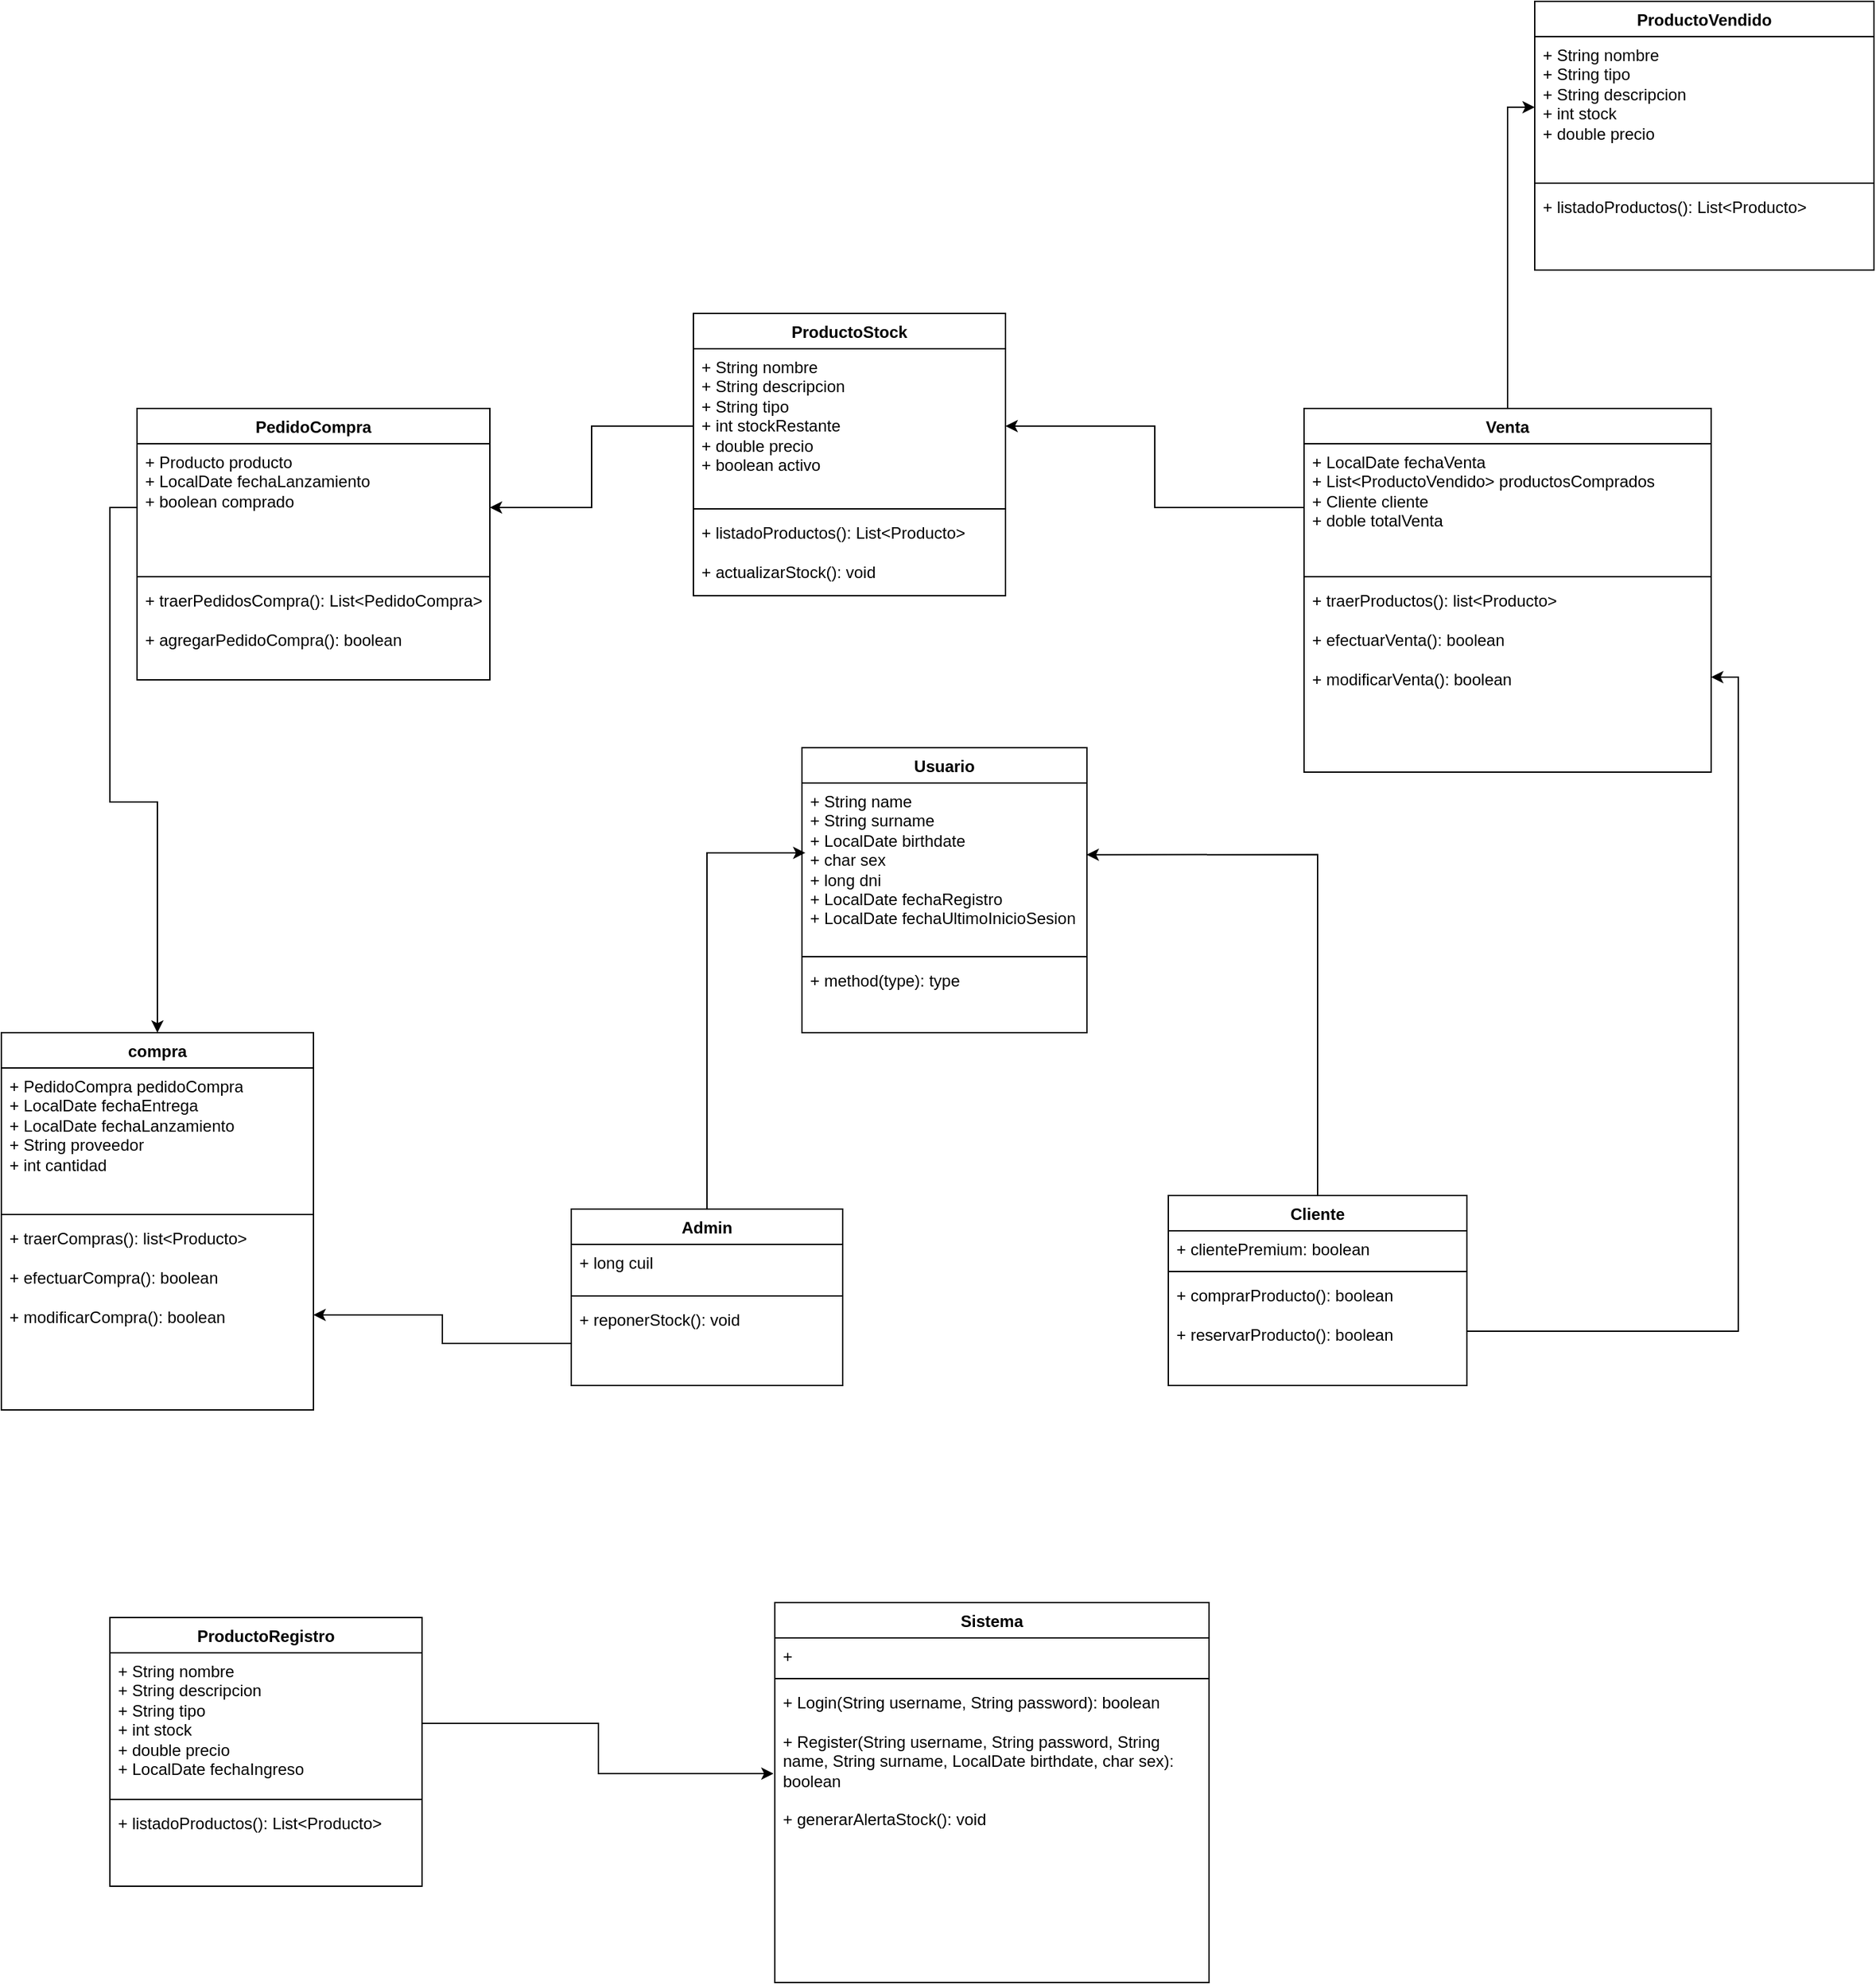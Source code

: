 <mxfile version="24.4.0" type="device">
  <diagram name="Page-1" id="HmrVY4wE8MMxxRCcKY9m">
    <mxGraphModel dx="2441" dy="1794" grid="1" gridSize="10" guides="1" tooltips="1" connect="1" arrows="1" fold="1" page="1" pageScale="1" pageWidth="850" pageHeight="1100" math="0" shadow="0">
      <root>
        <mxCell id="0" />
        <mxCell id="1" parent="0" />
        <mxCell id="4ks3OBhqP0gUzXqVrc_B-1" value="ProductoStock" style="swimlane;fontStyle=1;align=center;verticalAlign=top;childLayout=stackLayout;horizontal=1;startSize=26;horizontalStack=0;resizeParent=1;resizeParentMax=0;resizeLast=0;collapsible=1;marginBottom=0;whiteSpace=wrap;html=1;" vertex="1" parent="1">
          <mxGeometry x="270" y="-250" width="230" height="208" as="geometry" />
        </mxCell>
        <mxCell id="4ks3OBhqP0gUzXqVrc_B-2" value="+ String nombre&lt;div&gt;+ String descripcion&lt;/div&gt;&lt;div&gt;+ String tipo&lt;/div&gt;&lt;div&gt;+ int stockRestante&lt;/div&gt;&lt;div&gt;+ double precio&lt;/div&gt;&lt;div&gt;+ boolean activo&lt;/div&gt;" style="text;strokeColor=none;fillColor=none;align=left;verticalAlign=top;spacingLeft=4;spacingRight=4;overflow=hidden;rotatable=0;points=[[0,0.5],[1,0.5]];portConstraint=eastwest;whiteSpace=wrap;html=1;" vertex="1" parent="4ks3OBhqP0gUzXqVrc_B-1">
          <mxGeometry y="26" width="230" height="114" as="geometry" />
        </mxCell>
        <mxCell id="4ks3OBhqP0gUzXqVrc_B-3" value="" style="line;strokeWidth=1;fillColor=none;align=left;verticalAlign=middle;spacingTop=-1;spacingLeft=3;spacingRight=3;rotatable=0;labelPosition=right;points=[];portConstraint=eastwest;strokeColor=inherit;" vertex="1" parent="4ks3OBhqP0gUzXqVrc_B-1">
          <mxGeometry y="140" width="230" height="8" as="geometry" />
        </mxCell>
        <mxCell id="4ks3OBhqP0gUzXqVrc_B-4" value="+ listadoProductos(): List&amp;lt;Producto&amp;gt;&lt;div&gt;&lt;br&gt;&lt;/div&gt;&lt;div&gt;+ actualizarStock(): void&amp;nbsp;&lt;/div&gt;" style="text;strokeColor=none;fillColor=none;align=left;verticalAlign=top;spacingLeft=4;spacingRight=4;overflow=hidden;rotatable=0;points=[[0,0.5],[1,0.5]];portConstraint=eastwest;whiteSpace=wrap;html=1;" vertex="1" parent="4ks3OBhqP0gUzXqVrc_B-1">
          <mxGeometry y="148" width="230" height="60" as="geometry" />
        </mxCell>
        <mxCell id="4ks3OBhqP0gUzXqVrc_B-5" value="Usuario" style="swimlane;fontStyle=1;align=center;verticalAlign=top;childLayout=stackLayout;horizontal=1;startSize=26;horizontalStack=0;resizeParent=1;resizeParentMax=0;resizeLast=0;collapsible=1;marginBottom=0;whiteSpace=wrap;html=1;" vertex="1" parent="1">
          <mxGeometry x="350" y="70" width="210" height="210" as="geometry" />
        </mxCell>
        <mxCell id="4ks3OBhqP0gUzXqVrc_B-6" value="+ String name&lt;div&gt;+ String surname&lt;/div&gt;&lt;div&gt;+ LocalDate birthdate&lt;/div&gt;&lt;div&gt;+ char sex&lt;/div&gt;&lt;div&gt;+ long dni&lt;/div&gt;&lt;div&gt;+ LocalDate fechaRegistro&lt;/div&gt;&lt;div&gt;+ LocalDate fechaUltimoInicioSesion&lt;/div&gt;" style="text;strokeColor=none;fillColor=none;align=left;verticalAlign=top;spacingLeft=4;spacingRight=4;overflow=hidden;rotatable=0;points=[[0,0.5],[1,0.5]];portConstraint=eastwest;whiteSpace=wrap;html=1;" vertex="1" parent="4ks3OBhqP0gUzXqVrc_B-5">
          <mxGeometry y="26" width="210" height="124" as="geometry" />
        </mxCell>
        <mxCell id="4ks3OBhqP0gUzXqVrc_B-7" value="" style="line;strokeWidth=1;fillColor=none;align=left;verticalAlign=middle;spacingTop=-1;spacingLeft=3;spacingRight=3;rotatable=0;labelPosition=right;points=[];portConstraint=eastwest;strokeColor=inherit;" vertex="1" parent="4ks3OBhqP0gUzXqVrc_B-5">
          <mxGeometry y="150" width="210" height="8" as="geometry" />
        </mxCell>
        <mxCell id="4ks3OBhqP0gUzXqVrc_B-8" value="+ method(type): type" style="text;strokeColor=none;fillColor=none;align=left;verticalAlign=top;spacingLeft=4;spacingRight=4;overflow=hidden;rotatable=0;points=[[0,0.5],[1,0.5]];portConstraint=eastwest;whiteSpace=wrap;html=1;" vertex="1" parent="4ks3OBhqP0gUzXqVrc_B-5">
          <mxGeometry y="158" width="210" height="52" as="geometry" />
        </mxCell>
        <mxCell id="4ks3OBhqP0gUzXqVrc_B-9" value="Admin" style="swimlane;fontStyle=1;align=center;verticalAlign=top;childLayout=stackLayout;horizontal=1;startSize=26;horizontalStack=0;resizeParent=1;resizeParentMax=0;resizeLast=0;collapsible=1;marginBottom=0;whiteSpace=wrap;html=1;" vertex="1" parent="1">
          <mxGeometry x="180" y="410" width="200" height="130" as="geometry" />
        </mxCell>
        <mxCell id="4ks3OBhqP0gUzXqVrc_B-10" value="+ long cuil&lt;div&gt;&lt;br&gt;&lt;/div&gt;" style="text;strokeColor=none;fillColor=none;align=left;verticalAlign=top;spacingLeft=4;spacingRight=4;overflow=hidden;rotatable=0;points=[[0,0.5],[1,0.5]];portConstraint=eastwest;whiteSpace=wrap;html=1;" vertex="1" parent="4ks3OBhqP0gUzXqVrc_B-9">
          <mxGeometry y="26" width="200" height="34" as="geometry" />
        </mxCell>
        <mxCell id="4ks3OBhqP0gUzXqVrc_B-11" value="" style="line;strokeWidth=1;fillColor=none;align=left;verticalAlign=middle;spacingTop=-1;spacingLeft=3;spacingRight=3;rotatable=0;labelPosition=right;points=[];portConstraint=eastwest;strokeColor=inherit;" vertex="1" parent="4ks3OBhqP0gUzXqVrc_B-9">
          <mxGeometry y="60" width="200" height="8" as="geometry" />
        </mxCell>
        <mxCell id="4ks3OBhqP0gUzXqVrc_B-12" value="+ reponerStock(): void" style="text;strokeColor=none;fillColor=none;align=left;verticalAlign=top;spacingLeft=4;spacingRight=4;overflow=hidden;rotatable=0;points=[[0,0.5],[1,0.5]];portConstraint=eastwest;whiteSpace=wrap;html=1;" vertex="1" parent="4ks3OBhqP0gUzXqVrc_B-9">
          <mxGeometry y="68" width="200" height="62" as="geometry" />
        </mxCell>
        <mxCell id="4ks3OBhqP0gUzXqVrc_B-72" style="edgeStyle=orthogonalEdgeStyle;rounded=0;orthogonalLoop=1;jettySize=auto;html=1;entryX=0;entryY=0.5;entryDx=0;entryDy=0;" edge="1" parent="1" source="4ks3OBhqP0gUzXqVrc_B-13" target="4ks3OBhqP0gUzXqVrc_B-69">
          <mxGeometry relative="1" as="geometry" />
        </mxCell>
        <mxCell id="4ks3OBhqP0gUzXqVrc_B-13" value="Venta" style="swimlane;fontStyle=1;align=center;verticalAlign=top;childLayout=stackLayout;horizontal=1;startSize=26;horizontalStack=0;resizeParent=1;resizeParentMax=0;resizeLast=0;collapsible=1;marginBottom=0;whiteSpace=wrap;html=1;" vertex="1" parent="1">
          <mxGeometry x="720" y="-180" width="300" height="268" as="geometry" />
        </mxCell>
        <mxCell id="4ks3OBhqP0gUzXqVrc_B-14" value="+ LocalDate fechaVenta&lt;div&gt;+ List&amp;lt;ProductoVendido&amp;gt; productosComprados&lt;/div&gt;&lt;div&gt;+ Cliente cliente&lt;/div&gt;&lt;div&gt;+ doble totalVenta&lt;/div&gt;&lt;div&gt;&lt;br&gt;&lt;/div&gt;" style="text;strokeColor=none;fillColor=none;align=left;verticalAlign=top;spacingLeft=4;spacingRight=4;overflow=hidden;rotatable=0;points=[[0,0.5],[1,0.5]];portConstraint=eastwest;whiteSpace=wrap;html=1;" vertex="1" parent="4ks3OBhqP0gUzXqVrc_B-13">
          <mxGeometry y="26" width="300" height="94" as="geometry" />
        </mxCell>
        <mxCell id="4ks3OBhqP0gUzXqVrc_B-15" value="" style="line;strokeWidth=1;fillColor=none;align=left;verticalAlign=middle;spacingTop=-1;spacingLeft=3;spacingRight=3;rotatable=0;labelPosition=right;points=[];portConstraint=eastwest;strokeColor=inherit;" vertex="1" parent="4ks3OBhqP0gUzXqVrc_B-13">
          <mxGeometry y="120" width="300" height="8" as="geometry" />
        </mxCell>
        <mxCell id="4ks3OBhqP0gUzXqVrc_B-16" value="+ traerProductos(): list&amp;lt;Producto&amp;gt;&lt;div&gt;&lt;br&gt;&lt;/div&gt;&lt;div&gt;+ efectuarVenta(): boolean&lt;/div&gt;&lt;div&gt;&lt;br&gt;&lt;/div&gt;&lt;div&gt;+ modificarVenta(): boolean&lt;/div&gt;" style="text;strokeColor=none;fillColor=none;align=left;verticalAlign=top;spacingLeft=4;spacingRight=4;overflow=hidden;rotatable=0;points=[[0,0.5],[1,0.5]];portConstraint=eastwest;whiteSpace=wrap;html=1;" vertex="1" parent="4ks3OBhqP0gUzXqVrc_B-13">
          <mxGeometry y="128" width="300" height="140" as="geometry" />
        </mxCell>
        <mxCell id="4ks3OBhqP0gUzXqVrc_B-25" value="Cliente" style="swimlane;fontStyle=1;align=center;verticalAlign=top;childLayout=stackLayout;horizontal=1;startSize=26;horizontalStack=0;resizeParent=1;resizeParentMax=0;resizeLast=0;collapsible=1;marginBottom=0;whiteSpace=wrap;html=1;" vertex="1" parent="1">
          <mxGeometry x="620" y="400" width="220" height="140" as="geometry" />
        </mxCell>
        <mxCell id="4ks3OBhqP0gUzXqVrc_B-26" value="+ clientePremium: boolean" style="text;strokeColor=none;fillColor=none;align=left;verticalAlign=top;spacingLeft=4;spacingRight=4;overflow=hidden;rotatable=0;points=[[0,0.5],[1,0.5]];portConstraint=eastwest;whiteSpace=wrap;html=1;" vertex="1" parent="4ks3OBhqP0gUzXqVrc_B-25">
          <mxGeometry y="26" width="220" height="26" as="geometry" />
        </mxCell>
        <mxCell id="4ks3OBhqP0gUzXqVrc_B-27" value="" style="line;strokeWidth=1;fillColor=none;align=left;verticalAlign=middle;spacingTop=-1;spacingLeft=3;spacingRight=3;rotatable=0;labelPosition=right;points=[];portConstraint=eastwest;strokeColor=inherit;" vertex="1" parent="4ks3OBhqP0gUzXqVrc_B-25">
          <mxGeometry y="52" width="220" height="8" as="geometry" />
        </mxCell>
        <mxCell id="4ks3OBhqP0gUzXqVrc_B-28" value="+ comprarProducto(): boolean&lt;div&gt;&lt;br&gt;&lt;div&gt;+ reservarProducto(): boolean&lt;/div&gt;&lt;/div&gt;" style="text;strokeColor=none;fillColor=none;align=left;verticalAlign=top;spacingLeft=4;spacingRight=4;overflow=hidden;rotatable=0;points=[[0,0.5],[1,0.5]];portConstraint=eastwest;whiteSpace=wrap;html=1;" vertex="1" parent="4ks3OBhqP0gUzXqVrc_B-25">
          <mxGeometry y="60" width="220" height="80" as="geometry" />
        </mxCell>
        <mxCell id="4ks3OBhqP0gUzXqVrc_B-29" value="PedidoCompra" style="swimlane;fontStyle=1;align=center;verticalAlign=top;childLayout=stackLayout;horizontal=1;startSize=26;horizontalStack=0;resizeParent=1;resizeParentMax=0;resizeLast=0;collapsible=1;marginBottom=0;whiteSpace=wrap;html=1;" vertex="1" parent="1">
          <mxGeometry x="-140" y="-180" width="260" height="200" as="geometry" />
        </mxCell>
        <mxCell id="4ks3OBhqP0gUzXqVrc_B-30" value="&lt;div&gt;+ Producto producto&lt;/div&gt;&lt;div&gt;+ LocalDate fechaLanzamiento&lt;/div&gt;&lt;div&gt;+ boolean comprado&lt;/div&gt;" style="text;strokeColor=none;fillColor=none;align=left;verticalAlign=top;spacingLeft=4;spacingRight=4;overflow=hidden;rotatable=0;points=[[0,0.5],[1,0.5]];portConstraint=eastwest;whiteSpace=wrap;html=1;" vertex="1" parent="4ks3OBhqP0gUzXqVrc_B-29">
          <mxGeometry y="26" width="260" height="94" as="geometry" />
        </mxCell>
        <mxCell id="4ks3OBhqP0gUzXqVrc_B-31" value="" style="line;strokeWidth=1;fillColor=none;align=left;verticalAlign=middle;spacingTop=-1;spacingLeft=3;spacingRight=3;rotatable=0;labelPosition=right;points=[];portConstraint=eastwest;strokeColor=inherit;" vertex="1" parent="4ks3OBhqP0gUzXqVrc_B-29">
          <mxGeometry y="120" width="260" height="8" as="geometry" />
        </mxCell>
        <mxCell id="4ks3OBhqP0gUzXqVrc_B-32" value="&lt;div&gt;+ traerPedidosCompra(): List&amp;lt;PedidoCompra&amp;gt;&lt;/div&gt;&lt;div&gt;&lt;br&gt;&lt;/div&gt;+ agregarPedidoCompra(): boolean" style="text;strokeColor=none;fillColor=none;align=left;verticalAlign=top;spacingLeft=4;spacingRight=4;overflow=hidden;rotatable=0;points=[[0,0.5],[1,0.5]];portConstraint=eastwest;whiteSpace=wrap;html=1;" vertex="1" parent="4ks3OBhqP0gUzXqVrc_B-29">
          <mxGeometry y="128" width="260" height="72" as="geometry" />
        </mxCell>
        <mxCell id="4ks3OBhqP0gUzXqVrc_B-33" value="Sistema" style="swimlane;fontStyle=1;align=center;verticalAlign=top;childLayout=stackLayout;horizontal=1;startSize=26;horizontalStack=0;resizeParent=1;resizeParentMax=0;resizeLast=0;collapsible=1;marginBottom=0;whiteSpace=wrap;html=1;" vertex="1" parent="1">
          <mxGeometry x="330" y="700" width="320" height="280" as="geometry" />
        </mxCell>
        <mxCell id="4ks3OBhqP0gUzXqVrc_B-34" value="+&amp;nbsp;" style="text;strokeColor=none;fillColor=none;align=left;verticalAlign=top;spacingLeft=4;spacingRight=4;overflow=hidden;rotatable=0;points=[[0,0.5],[1,0.5]];portConstraint=eastwest;whiteSpace=wrap;html=1;" vertex="1" parent="4ks3OBhqP0gUzXqVrc_B-33">
          <mxGeometry y="26" width="320" height="26" as="geometry" />
        </mxCell>
        <mxCell id="4ks3OBhqP0gUzXqVrc_B-35" value="" style="line;strokeWidth=1;fillColor=none;align=left;verticalAlign=middle;spacingTop=-1;spacingLeft=3;spacingRight=3;rotatable=0;labelPosition=right;points=[];portConstraint=eastwest;strokeColor=inherit;" vertex="1" parent="4ks3OBhqP0gUzXqVrc_B-33">
          <mxGeometry y="52" width="320" height="8" as="geometry" />
        </mxCell>
        <mxCell id="4ks3OBhqP0gUzXqVrc_B-36" value="+ Login(String username, String password): boolean&lt;div&gt;&lt;br&gt;&lt;/div&gt;&lt;div&gt;+ Register(String username, String password, String name, String surname, LocalDate birthdate, char sex): boolean&lt;/div&gt;&lt;div&gt;&lt;br&gt;&lt;/div&gt;&lt;div&gt;+ generarAlertaStock(): void&lt;/div&gt;" style="text;strokeColor=none;fillColor=none;align=left;verticalAlign=top;spacingLeft=4;spacingRight=4;overflow=hidden;rotatable=0;points=[[0,0.5],[1,0.5]];portConstraint=eastwest;whiteSpace=wrap;html=1;" vertex="1" parent="4ks3OBhqP0gUzXqVrc_B-33">
          <mxGeometry y="60" width="320" height="220" as="geometry" />
        </mxCell>
        <mxCell id="4ks3OBhqP0gUzXqVrc_B-51" value="compra" style="swimlane;fontStyle=1;align=center;verticalAlign=top;childLayout=stackLayout;horizontal=1;startSize=26;horizontalStack=0;resizeParent=1;resizeParentMax=0;resizeLast=0;collapsible=1;marginBottom=0;whiteSpace=wrap;html=1;" vertex="1" parent="1">
          <mxGeometry x="-240" y="280" width="230" height="278" as="geometry" />
        </mxCell>
        <mxCell id="4ks3OBhqP0gUzXqVrc_B-52" value="+ PedidoCompra pedidoCompra&lt;div&gt;+ LocalDate fechaEntrega&lt;/div&gt;&lt;div&gt;+ LocalDate fechaLanzamiento&lt;/div&gt;&lt;div&gt;+ String proveedor&lt;/div&gt;&lt;div&gt;+ int cantidad&lt;/div&gt;" style="text;strokeColor=none;fillColor=none;align=left;verticalAlign=top;spacingLeft=4;spacingRight=4;overflow=hidden;rotatable=0;points=[[0,0.5],[1,0.5]];portConstraint=eastwest;whiteSpace=wrap;html=1;" vertex="1" parent="4ks3OBhqP0gUzXqVrc_B-51">
          <mxGeometry y="26" width="230" height="104" as="geometry" />
        </mxCell>
        <mxCell id="4ks3OBhqP0gUzXqVrc_B-53" value="" style="line;strokeWidth=1;fillColor=none;align=left;verticalAlign=middle;spacingTop=-1;spacingLeft=3;spacingRight=3;rotatable=0;labelPosition=right;points=[];portConstraint=eastwest;strokeColor=inherit;" vertex="1" parent="4ks3OBhqP0gUzXqVrc_B-51">
          <mxGeometry y="130" width="230" height="8" as="geometry" />
        </mxCell>
        <mxCell id="4ks3OBhqP0gUzXqVrc_B-54" value="+ traerCompras(): list&amp;lt;Producto&amp;gt;&lt;div&gt;&lt;br&gt;&lt;/div&gt;&lt;div&gt;+ efectuarCompra(): boolean&lt;/div&gt;&lt;div&gt;&lt;br&gt;&lt;/div&gt;&lt;div&gt;+ modificarCompra(): boolean&lt;/div&gt;" style="text;strokeColor=none;fillColor=none;align=left;verticalAlign=top;spacingLeft=4;spacingRight=4;overflow=hidden;rotatable=0;points=[[0,0.5],[1,0.5]];portConstraint=eastwest;whiteSpace=wrap;html=1;" vertex="1" parent="4ks3OBhqP0gUzXqVrc_B-51">
          <mxGeometry y="138" width="230" height="140" as="geometry" />
        </mxCell>
        <mxCell id="4ks3OBhqP0gUzXqVrc_B-64" style="edgeStyle=orthogonalEdgeStyle;rounded=0;orthogonalLoop=1;jettySize=auto;html=1;entryX=0.5;entryY=0;entryDx=0;entryDy=0;" edge="1" parent="1" source="4ks3OBhqP0gUzXqVrc_B-30" target="4ks3OBhqP0gUzXqVrc_B-51">
          <mxGeometry relative="1" as="geometry" />
        </mxCell>
        <mxCell id="4ks3OBhqP0gUzXqVrc_B-66" style="edgeStyle=orthogonalEdgeStyle;rounded=0;orthogonalLoop=1;jettySize=auto;html=1;entryX=1;entryY=0.5;entryDx=0;entryDy=0;" edge="1" parent="1" source="4ks3OBhqP0gUzXqVrc_B-12" target="4ks3OBhqP0gUzXqVrc_B-54">
          <mxGeometry relative="1" as="geometry" />
        </mxCell>
        <mxCell id="4ks3OBhqP0gUzXqVrc_B-67" style="edgeStyle=orthogonalEdgeStyle;rounded=0;orthogonalLoop=1;jettySize=auto;html=1;entryX=1;entryY=0.5;entryDx=0;entryDy=0;" edge="1" parent="1" source="4ks3OBhqP0gUzXqVrc_B-28" target="4ks3OBhqP0gUzXqVrc_B-16">
          <mxGeometry relative="1" as="geometry" />
        </mxCell>
        <mxCell id="4ks3OBhqP0gUzXqVrc_B-68" value="ProductoVendido" style="swimlane;fontStyle=1;align=center;verticalAlign=top;childLayout=stackLayout;horizontal=1;startSize=26;horizontalStack=0;resizeParent=1;resizeParentMax=0;resizeLast=0;collapsible=1;marginBottom=0;whiteSpace=wrap;html=1;" vertex="1" parent="1">
          <mxGeometry x="890" y="-480" width="250" height="198" as="geometry" />
        </mxCell>
        <mxCell id="4ks3OBhqP0gUzXqVrc_B-69" value="+ String nombre&lt;div&gt;+ String tipo&lt;/div&gt;&lt;div&gt;+ String descripcion&lt;/div&gt;&lt;div&gt;+ int stock&lt;/div&gt;&lt;div&gt;+ double precio&lt;/div&gt;" style="text;strokeColor=none;fillColor=none;align=left;verticalAlign=top;spacingLeft=4;spacingRight=4;overflow=hidden;rotatable=0;points=[[0,0.5],[1,0.5]];portConstraint=eastwest;whiteSpace=wrap;html=1;" vertex="1" parent="4ks3OBhqP0gUzXqVrc_B-68">
          <mxGeometry y="26" width="250" height="104" as="geometry" />
        </mxCell>
        <mxCell id="4ks3OBhqP0gUzXqVrc_B-70" value="" style="line;strokeWidth=1;fillColor=none;align=left;verticalAlign=middle;spacingTop=-1;spacingLeft=3;spacingRight=3;rotatable=0;labelPosition=right;points=[];portConstraint=eastwest;strokeColor=inherit;" vertex="1" parent="4ks3OBhqP0gUzXqVrc_B-68">
          <mxGeometry y="130" width="250" height="8" as="geometry" />
        </mxCell>
        <mxCell id="4ks3OBhqP0gUzXqVrc_B-71" value="+ listadoProductos(): List&amp;lt;Producto&amp;gt;&lt;div&gt;&lt;br&gt;&lt;/div&gt;" style="text;strokeColor=none;fillColor=none;align=left;verticalAlign=top;spacingLeft=4;spacingRight=4;overflow=hidden;rotatable=0;points=[[0,0.5],[1,0.5]];portConstraint=eastwest;whiteSpace=wrap;html=1;" vertex="1" parent="4ks3OBhqP0gUzXqVrc_B-68">
          <mxGeometry y="138" width="250" height="60" as="geometry" />
        </mxCell>
        <mxCell id="4ks3OBhqP0gUzXqVrc_B-73" value="ProductoRegistro" style="swimlane;fontStyle=1;align=center;verticalAlign=top;childLayout=stackLayout;horizontal=1;startSize=26;horizontalStack=0;resizeParent=1;resizeParentMax=0;resizeLast=0;collapsible=1;marginBottom=0;whiteSpace=wrap;html=1;" vertex="1" parent="1">
          <mxGeometry x="-160" y="711" width="230" height="198" as="geometry" />
        </mxCell>
        <mxCell id="4ks3OBhqP0gUzXqVrc_B-74" value="+ String nombre&lt;div&gt;+ String descripcion&lt;/div&gt;&lt;div&gt;+ String tipo&lt;/div&gt;&lt;div&gt;+ int stock&lt;/div&gt;&lt;div&gt;+ double precio&lt;/div&gt;&lt;div&gt;+ LocalDate fechaIngreso&lt;/div&gt;" style="text;strokeColor=none;fillColor=none;align=left;verticalAlign=top;spacingLeft=4;spacingRight=4;overflow=hidden;rotatable=0;points=[[0,0.5],[1,0.5]];portConstraint=eastwest;whiteSpace=wrap;html=1;" vertex="1" parent="4ks3OBhqP0gUzXqVrc_B-73">
          <mxGeometry y="26" width="230" height="104" as="geometry" />
        </mxCell>
        <mxCell id="4ks3OBhqP0gUzXqVrc_B-75" value="" style="line;strokeWidth=1;fillColor=none;align=left;verticalAlign=middle;spacingTop=-1;spacingLeft=3;spacingRight=3;rotatable=0;labelPosition=right;points=[];portConstraint=eastwest;strokeColor=inherit;" vertex="1" parent="4ks3OBhqP0gUzXqVrc_B-73">
          <mxGeometry y="130" width="230" height="8" as="geometry" />
        </mxCell>
        <mxCell id="4ks3OBhqP0gUzXqVrc_B-76" value="+ listadoProductos(): List&amp;lt;Producto&amp;gt;&lt;div&gt;&lt;br&gt;&lt;/div&gt;" style="text;strokeColor=none;fillColor=none;align=left;verticalAlign=top;spacingLeft=4;spacingRight=4;overflow=hidden;rotatable=0;points=[[0,0.5],[1,0.5]];portConstraint=eastwest;whiteSpace=wrap;html=1;" vertex="1" parent="4ks3OBhqP0gUzXqVrc_B-73">
          <mxGeometry y="138" width="230" height="60" as="geometry" />
        </mxCell>
        <mxCell id="4ks3OBhqP0gUzXqVrc_B-78" style="edgeStyle=orthogonalEdgeStyle;rounded=0;orthogonalLoop=1;jettySize=auto;html=1;entryX=-0.003;entryY=0.3;entryDx=0;entryDy=0;entryPerimeter=0;" edge="1" parent="1" source="4ks3OBhqP0gUzXqVrc_B-74" target="4ks3OBhqP0gUzXqVrc_B-36">
          <mxGeometry relative="1" as="geometry" />
        </mxCell>
        <mxCell id="4ks3OBhqP0gUzXqVrc_B-80" style="edgeStyle=orthogonalEdgeStyle;rounded=0;orthogonalLoop=1;jettySize=auto;html=1;entryX=0.999;entryY=0.426;entryDx=0;entryDy=0;entryPerimeter=0;" edge="1" parent="1" source="4ks3OBhqP0gUzXqVrc_B-25" target="4ks3OBhqP0gUzXqVrc_B-6">
          <mxGeometry relative="1" as="geometry" />
        </mxCell>
        <mxCell id="4ks3OBhqP0gUzXqVrc_B-81" style="edgeStyle=orthogonalEdgeStyle;rounded=0;orthogonalLoop=1;jettySize=auto;html=1;entryX=0.012;entryY=0.415;entryDx=0;entryDy=0;entryPerimeter=0;" edge="1" parent="1" source="4ks3OBhqP0gUzXqVrc_B-9" target="4ks3OBhqP0gUzXqVrc_B-6">
          <mxGeometry relative="1" as="geometry" />
        </mxCell>
        <mxCell id="4ks3OBhqP0gUzXqVrc_B-82" style="edgeStyle=orthogonalEdgeStyle;rounded=0;orthogonalLoop=1;jettySize=auto;html=1;entryX=1;entryY=0.5;entryDx=0;entryDy=0;" edge="1" parent="1" source="4ks3OBhqP0gUzXqVrc_B-2" target="4ks3OBhqP0gUzXqVrc_B-30">
          <mxGeometry relative="1" as="geometry" />
        </mxCell>
        <mxCell id="4ks3OBhqP0gUzXqVrc_B-83" style="edgeStyle=orthogonalEdgeStyle;rounded=0;orthogonalLoop=1;jettySize=auto;html=1;entryX=1;entryY=0.5;entryDx=0;entryDy=0;" edge="1" parent="1" source="4ks3OBhqP0gUzXqVrc_B-14" target="4ks3OBhqP0gUzXqVrc_B-2">
          <mxGeometry relative="1" as="geometry" />
        </mxCell>
      </root>
    </mxGraphModel>
  </diagram>
</mxfile>
